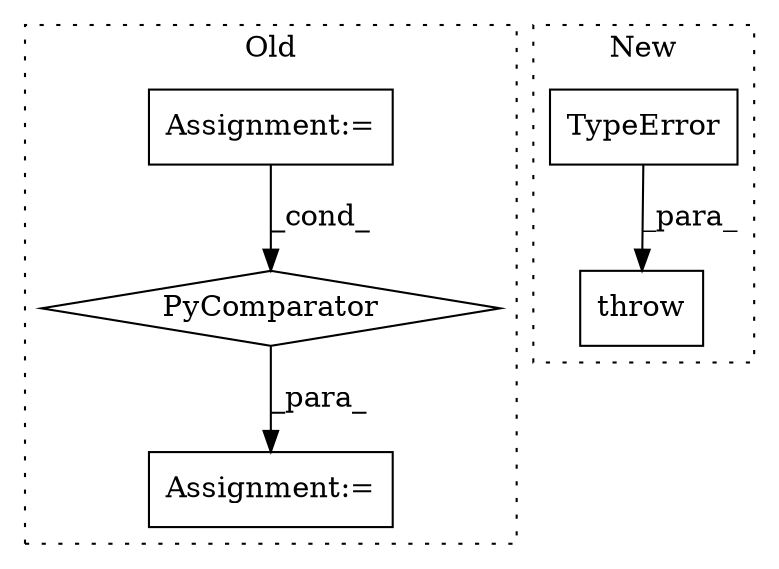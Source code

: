 digraph G {
subgraph cluster0 {
1 [label="PyComparator" a="113" s="1002" l="32" shape="diamond"];
4 [label="Assignment:=" a="7" s="1002" l="32" shape="box"];
5 [label="Assignment:=" a="7" s="903" l="12" shape="box"];
label = "Old";
style="dotted";
}
subgraph cluster1 {
2 [label="TypeError" a="32" s="715,785" l="10,1" shape="box"];
3 [label="throw" a="53" s="709" l="6" shape="box"];
label = "New";
style="dotted";
}
1 -> 5 [label="_para_"];
2 -> 3 [label="_para_"];
4 -> 1 [label="_cond_"];
}